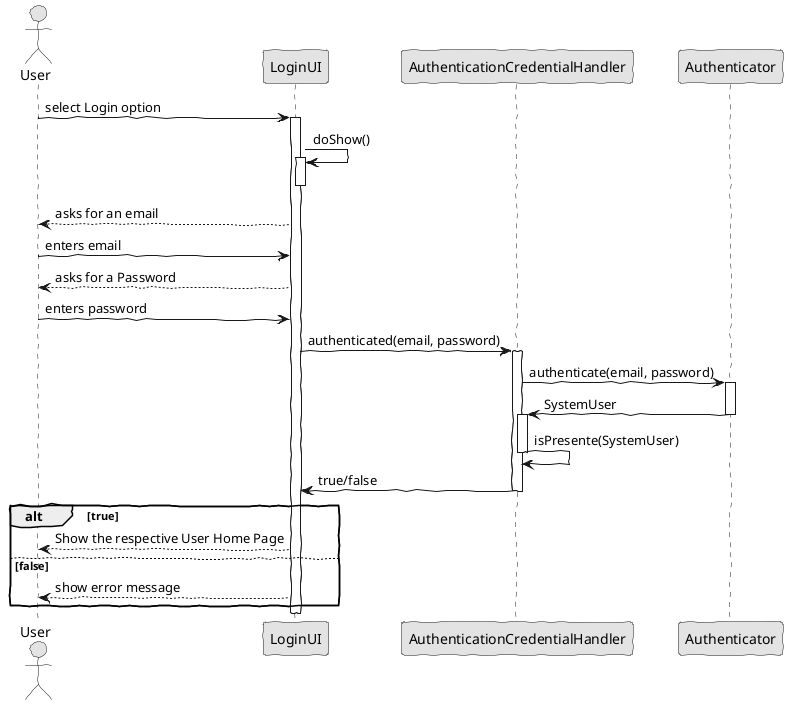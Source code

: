 @startuml
'http://plantuml.com/skinparam.html
skinparam handwritten true
skinparam monochrome true
skinparam defaultFontName FG Virgil
skinparam shadowing false

actor User as Actor
participant LoginUI as UI
participant AuthenticationCredentialHandler as CH
participant Authenticator as A


Actor -> UI: select Login option
activate UI
UI -> UI: doShow()
activate UI

deactivate UI
UI --> Actor: asks for an email
Actor -> UI: enters email

UI --> Actor: asks for a Password
Actor -> UI: enters password

UI->CH: authenticated(email, password)
activate CH
CH->A: authenticate(email, password)
activate A
A->CH:SystemUser
deactivate A
activate CH
CH->CH: isPresente(SystemUser)
deactivate CH
CH -> UI: true/false
deactivate CH


alt true
  UI-->Actor: Show the respective User Home Page
else false
  UI--> Actor: show error message
end


deactivate UI




@enduml
